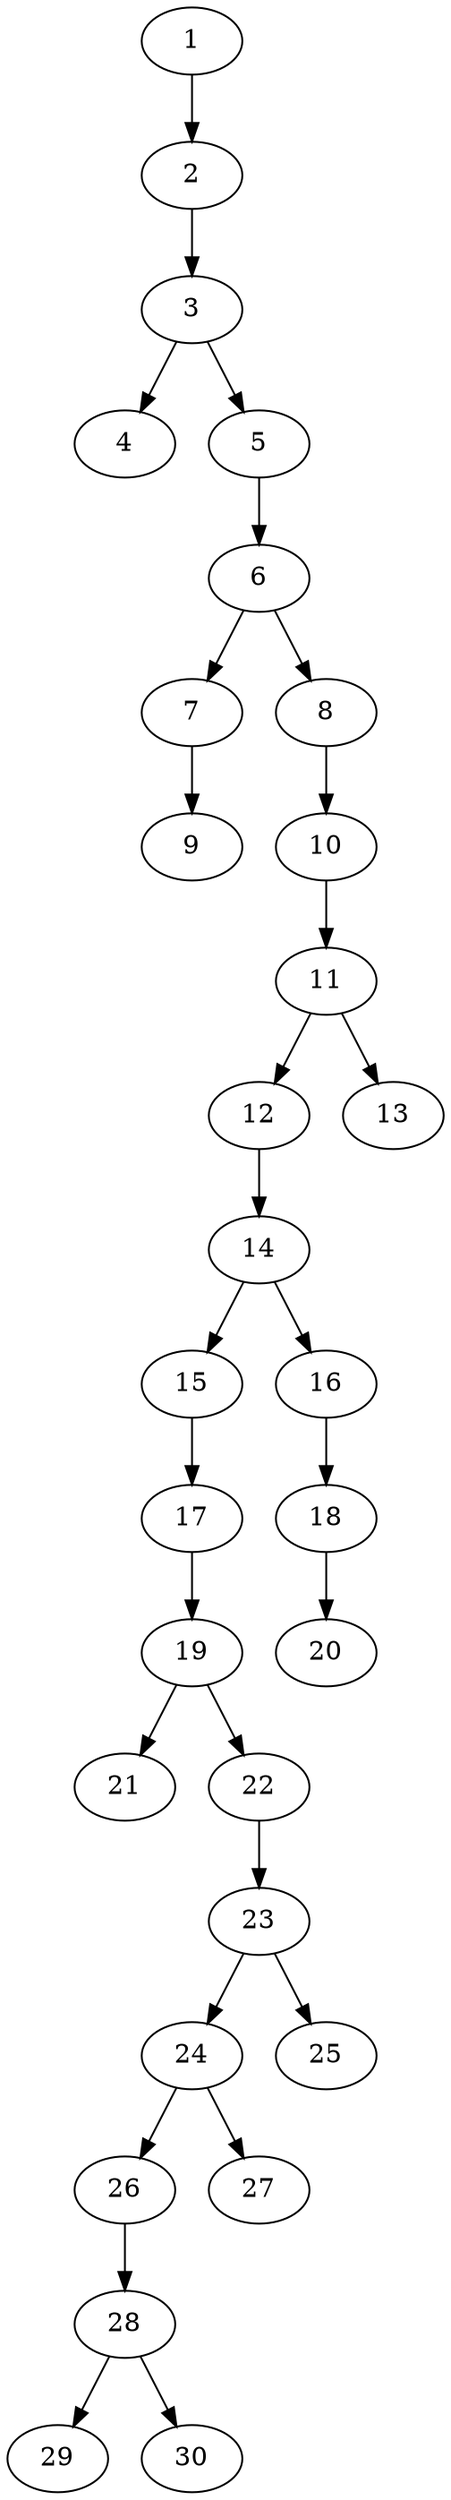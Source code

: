 // DAG automatically generated by daggen at Thu Oct  3 14:04:18 2019
// ./daggen --dot -n 30 --ccr 0.4 --fat 0.3 --regular 0.9 --density 0.5 --mindata 5242880 --maxdata 52428800 
digraph G {
  1 [size="44544000", alpha="0.18", expect_size="17817600"] 
  1 -> 2 [size ="17817600"]
  2 [size="59054080", alpha="0.09", expect_size="23621632"] 
  2 -> 3 [size ="23621632"]
  3 [size="90603520", alpha="0.15", expect_size="36241408"] 
  3 -> 4 [size ="36241408"]
  3 -> 5 [size ="36241408"]
  4 [size="28362240", alpha="0.18", expect_size="11344896"] 
  5 [size="84551680", alpha="0.19", expect_size="33820672"] 
  5 -> 6 [size ="33820672"]
  6 [size="37493760", alpha="0.10", expect_size="14997504"] 
  6 -> 7 [size ="14997504"]
  6 -> 8 [size ="14997504"]
  7 [size="114030080", alpha="0.02", expect_size="45612032"] 
  7 -> 9 [size ="45612032"]
  8 [size="130145280", alpha="0.14", expect_size="52058112"] 
  8 -> 10 [size ="52058112"]
  9 [size="85711360", alpha="0.17", expect_size="34284544"] 
  10 [size="37864960", alpha="0.04", expect_size="15145984"] 
  10 -> 11 [size ="15145984"]
  11 [size="19399680", alpha="0.18", expect_size="7759872"] 
  11 -> 12 [size ="7759872"]
  11 -> 13 [size ="7759872"]
  12 [size="123302400", alpha="0.02", expect_size="49320960"] 
  12 -> 14 [size ="49320960"]
  13 [size="57507840", alpha="0.09", expect_size="23003136"] 
  14 [size="27804160", alpha="0.19", expect_size="11121664"] 
  14 -> 15 [size ="11121664"]
  14 -> 16 [size ="11121664"]
  15 [size="15751680", alpha="0.16", expect_size="6300672"] 
  15 -> 17 [size ="6300672"]
  16 [size="129484800", alpha="0.01", expect_size="51793920"] 
  16 -> 18 [size ="51793920"]
  17 [size="68259840", alpha="0.10", expect_size="27303936"] 
  17 -> 19 [size ="27303936"]
  18 [size="79523840", alpha="0.18", expect_size="31809536"] 
  18 -> 20 [size ="31809536"]
  19 [size="46049280", alpha="0.05", expect_size="18419712"] 
  19 -> 21 [size ="18419712"]
  19 -> 22 [size ="18419712"]
  20 [size="25735680", alpha="0.06", expect_size="10294272"] 
  21 [size="50867200", alpha="0.12", expect_size="20346880"] 
  22 [size="39070720", alpha="0.06", expect_size="15628288"] 
  22 -> 23 [size ="15628288"]
  23 [size="53230080", alpha="0.14", expect_size="21292032"] 
  23 -> 24 [size ="21292032"]
  23 -> 25 [size ="21292032"]
  24 [size="106099200", alpha="0.03", expect_size="42439680"] 
  24 -> 26 [size ="42439680"]
  24 -> 27 [size ="42439680"]
  25 [size="98854400", alpha="0.05", expect_size="39541760"] 
  26 [size="73482240", alpha="0.12", expect_size="29392896"] 
  26 -> 28 [size ="29392896"]
  27 [size="79987200", alpha="0.15", expect_size="31994880"] 
  28 [size="20456960", alpha="0.18", expect_size="8182784"] 
  28 -> 29 [size ="8182784"]
  28 -> 30 [size ="8182784"]
  29 [size="128634880", alpha="0.13", expect_size="51453952"] 
  30 [size="40409600", alpha="0.13", expect_size="16163840"] 
}
